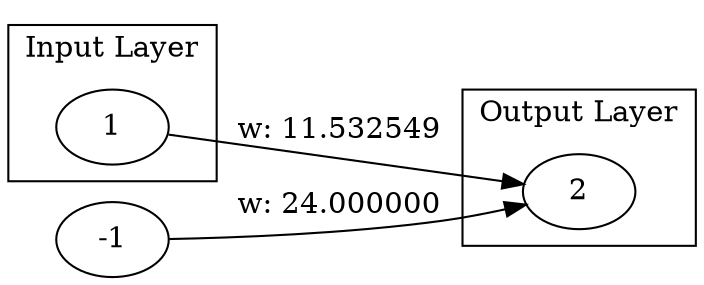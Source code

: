 digraph Genome {
  rankdir=LR;
  subgraph cluster_0 {
    label="Input Layer";
    1;
  }
  subgraph cluster_1 {
    label="Hidden Layer";
  }
  subgraph cluster_2 {
    label="Output Layer";
    2;
  }
  1 -> 2 [label="w: 11.532549"];
  -1 -> 2 [label="w: 24.000000"];
}
